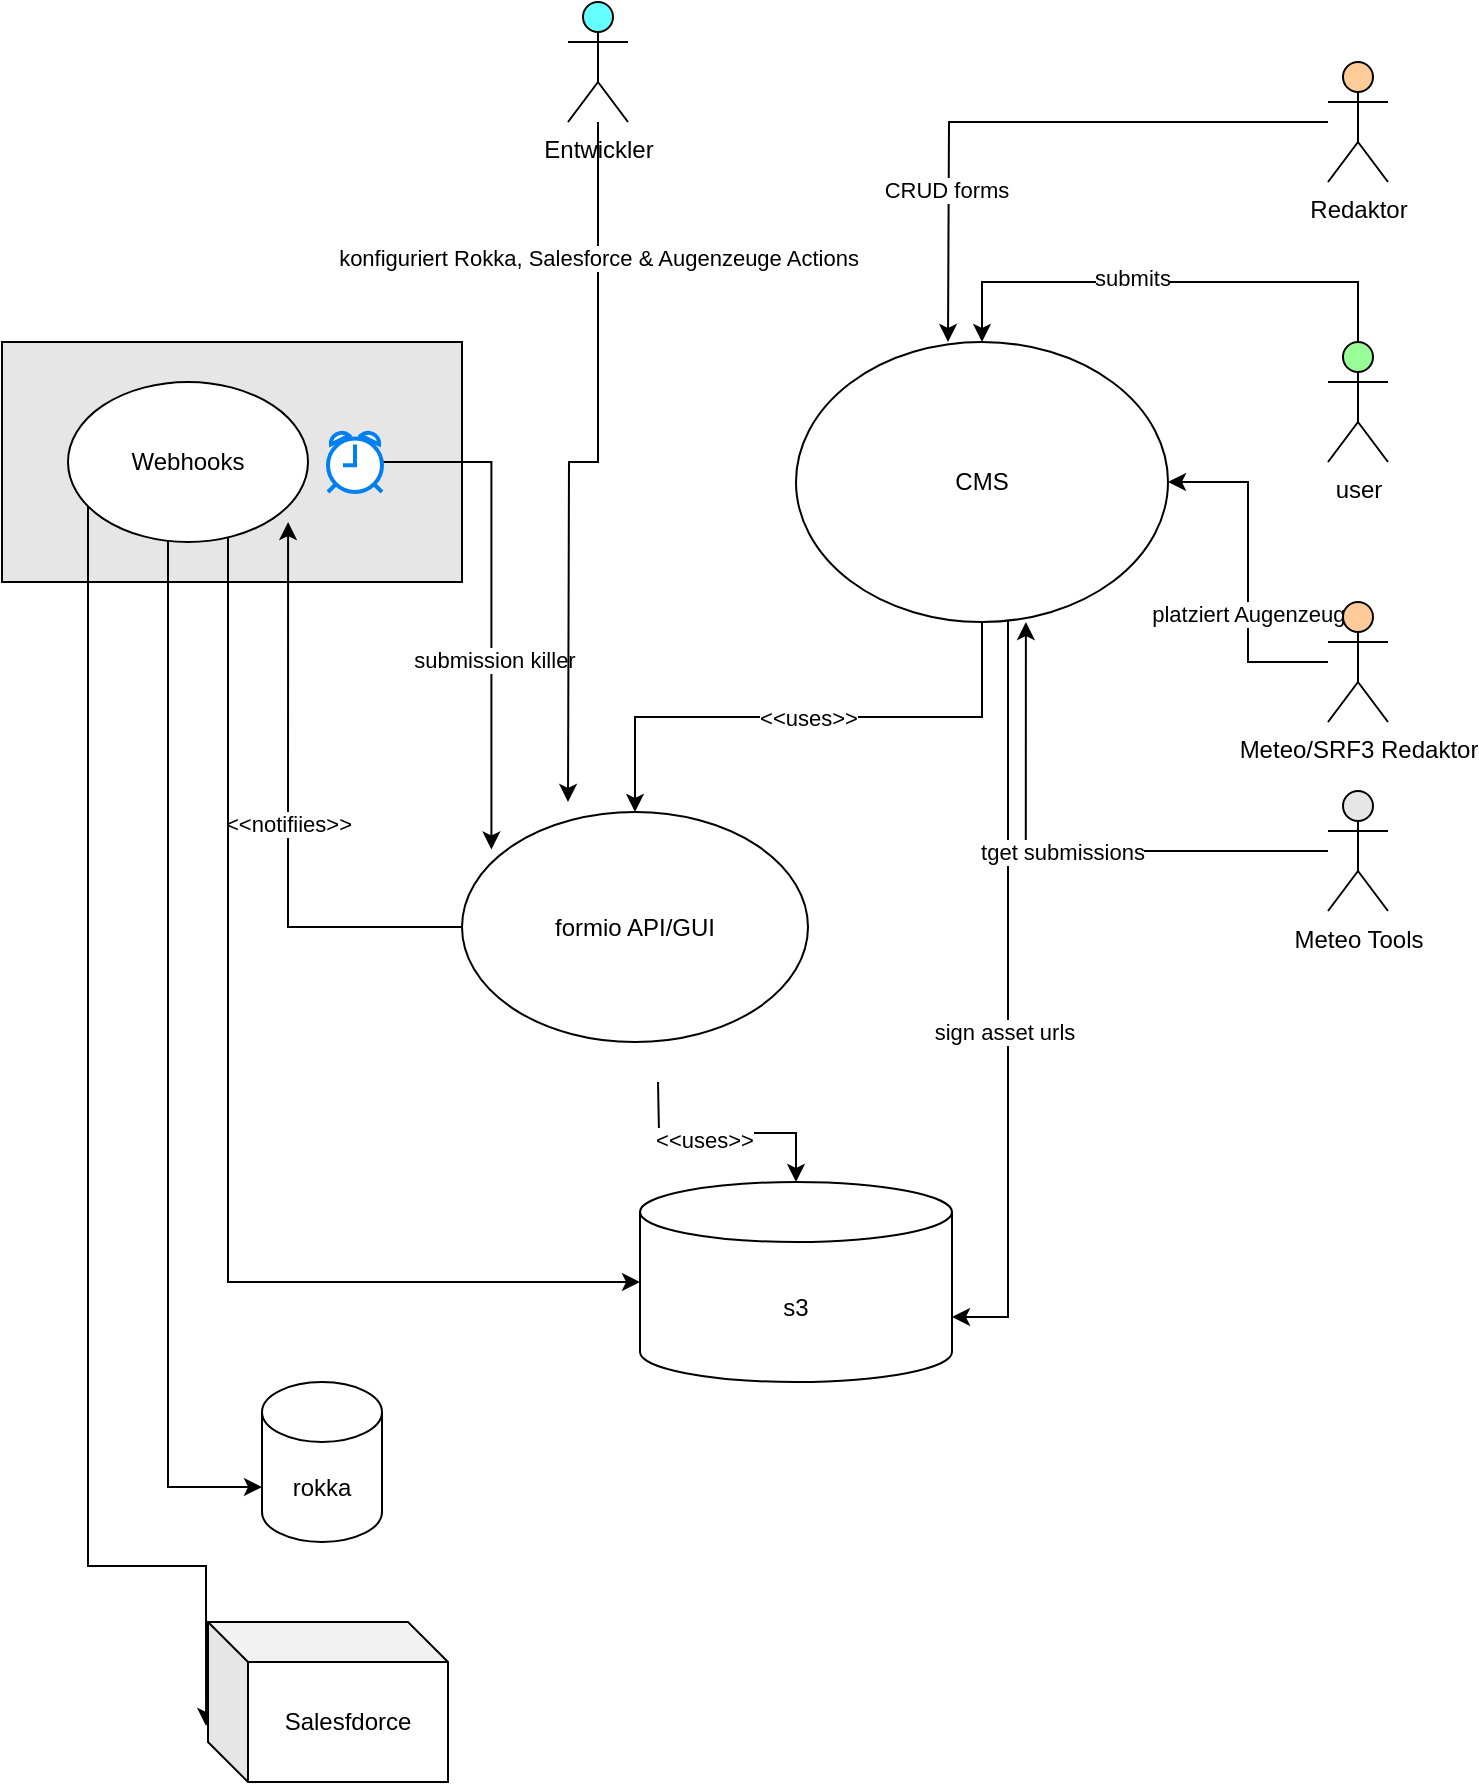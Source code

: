 <mxfile version="14.7.6" type="github">
  <diagram id="oveEx5jYTCpdjbijljNK" name="Page-1">
    <mxGraphModel dx="1298" dy="800" grid="1" gridSize="10" guides="1" tooltips="1" connect="1" arrows="1" fold="1" page="1" pageScale="1" pageWidth="827" pageHeight="1169" math="0" shadow="0">
      <root>
        <mxCell id="0" />
        <mxCell id="1" parent="0" />
        <mxCell id="r8Rm52CdiZclR8IaqUJ7-1" value="s3" style="shape=cylinder3;whiteSpace=wrap;html=1;boundedLbl=1;backgroundOutline=1;size=15;" vertex="1" parent="1">
          <mxGeometry x="336" y="720" width="156" height="100" as="geometry" />
        </mxCell>
        <mxCell id="r8Rm52CdiZclR8IaqUJ7-72" style="edgeStyle=orthogonalEdgeStyle;rounded=0;orthogonalLoop=1;jettySize=auto;html=1;" edge="1" parent="1" target="r8Rm52CdiZclR8IaqUJ7-1">
          <mxGeometry relative="1" as="geometry">
            <mxPoint x="345" y="670" as="sourcePoint" />
          </mxGeometry>
        </mxCell>
        <mxCell id="r8Rm52CdiZclR8IaqUJ7-73" value="&amp;lt;&amp;lt;uses&amp;gt;&amp;gt;" style="edgeLabel;html=1;align=center;verticalAlign=middle;resizable=0;points=[];" vertex="1" connectable="0" parent="r8Rm52CdiZclR8IaqUJ7-72">
          <mxGeometry x="-0.193" y="-3" relative="1" as="geometry">
            <mxPoint as="offset" />
          </mxGeometry>
        </mxCell>
        <mxCell id="r8Rm52CdiZclR8IaqUJ7-68" value="" style="rounded=0;whiteSpace=wrap;html=1;fillColor=#E6E6E6;" vertex="1" parent="1">
          <mxGeometry x="17" y="300" width="230" height="120" as="geometry" />
        </mxCell>
        <mxCell id="r8Rm52CdiZclR8IaqUJ7-18" value="&amp;lt;&amp;lt;uses&amp;gt;&amp;gt;" style="edgeStyle=orthogonalEdgeStyle;rounded=0;orthogonalLoop=1;jettySize=auto;html=1;entryX=0.5;entryY=0;entryDx=0;entryDy=0;" edge="1" parent="1" source="r8Rm52CdiZclR8IaqUJ7-2" target="r8Rm52CdiZclR8IaqUJ7-4">
          <mxGeometry relative="1" as="geometry" />
        </mxCell>
        <mxCell id="r8Rm52CdiZclR8IaqUJ7-79" style="edgeStyle=orthogonalEdgeStyle;rounded=0;orthogonalLoop=1;jettySize=auto;html=1;entryX=1;entryY=0;entryDx=0;entryDy=67.5;entryPerimeter=0;" edge="1" parent="1" source="r8Rm52CdiZclR8IaqUJ7-2" target="r8Rm52CdiZclR8IaqUJ7-1">
          <mxGeometry relative="1" as="geometry">
            <Array as="points">
              <mxPoint x="520" y="788" />
            </Array>
          </mxGeometry>
        </mxCell>
        <mxCell id="r8Rm52CdiZclR8IaqUJ7-80" value="sign asset urls" style="edgeLabel;html=1;align=center;verticalAlign=middle;resizable=0;points=[];" vertex="1" connectable="0" parent="r8Rm52CdiZclR8IaqUJ7-79">
          <mxGeometry x="0.093" y="-2" relative="1" as="geometry">
            <mxPoint as="offset" />
          </mxGeometry>
        </mxCell>
        <mxCell id="r8Rm52CdiZclR8IaqUJ7-2" value="CMS" style="ellipse;whiteSpace=wrap;html=1;" vertex="1" parent="1">
          <mxGeometry x="414" y="300" width="186" height="140" as="geometry" />
        </mxCell>
        <mxCell id="r8Rm52CdiZclR8IaqUJ7-7" style="edgeStyle=orthogonalEdgeStyle;rounded=0;orthogonalLoop=1;jettySize=auto;html=1;entryX=0.085;entryY=0.163;entryDx=0;entryDy=0;entryPerimeter=0;startArrow=none;" edge="1" parent="1" source="r8Rm52CdiZclR8IaqUJ7-25" target="r8Rm52CdiZclR8IaqUJ7-4">
          <mxGeometry relative="1" as="geometry">
            <mxPoint x="230" y="390" as="sourcePoint" />
          </mxGeometry>
        </mxCell>
        <mxCell id="r8Rm52CdiZclR8IaqUJ7-8" value="submission killer" style="edgeLabel;html=1;align=center;verticalAlign=middle;resizable=0;points=[];" vertex="1" connectable="0" parent="r8Rm52CdiZclR8IaqUJ7-7">
          <mxGeometry x="0.23" y="1" relative="1" as="geometry">
            <mxPoint as="offset" />
          </mxGeometry>
        </mxCell>
        <mxCell id="r8Rm52CdiZclR8IaqUJ7-37" style="edgeStyle=orthogonalEdgeStyle;rounded=0;orthogonalLoop=1;jettySize=auto;html=1;entryX=0;entryY=0;entryDx=0;entryDy=52.5;entryPerimeter=0;" edge="1" parent="1" source="r8Rm52CdiZclR8IaqUJ7-3" target="r8Rm52CdiZclR8IaqUJ7-36">
          <mxGeometry relative="1" as="geometry">
            <Array as="points">
              <mxPoint x="100" y="873" />
            </Array>
          </mxGeometry>
        </mxCell>
        <mxCell id="r8Rm52CdiZclR8IaqUJ7-40" style="edgeStyle=orthogonalEdgeStyle;rounded=0;orthogonalLoop=1;jettySize=auto;html=1;entryX=-0.008;entryY=0.65;entryDx=0;entryDy=0;entryPerimeter=0;" edge="1" parent="1" source="r8Rm52CdiZclR8IaqUJ7-3" target="r8Rm52CdiZclR8IaqUJ7-39">
          <mxGeometry relative="1" as="geometry">
            <Array as="points">
              <mxPoint x="60" y="400" />
              <mxPoint x="60" y="912" />
            </Array>
          </mxGeometry>
        </mxCell>
        <mxCell id="r8Rm52CdiZclR8IaqUJ7-3" value="Webhooks" style="ellipse;whiteSpace=wrap;html=1;" vertex="1" parent="1">
          <mxGeometry x="50" y="320" width="120" height="80" as="geometry" />
        </mxCell>
        <mxCell id="r8Rm52CdiZclR8IaqUJ7-9" style="edgeStyle=orthogonalEdgeStyle;rounded=0;orthogonalLoop=1;jettySize=auto;html=1;entryX=0.917;entryY=0.875;entryDx=0;entryDy=0;entryPerimeter=0;" edge="1" parent="1" source="r8Rm52CdiZclR8IaqUJ7-4" target="r8Rm52CdiZclR8IaqUJ7-3">
          <mxGeometry relative="1" as="geometry" />
        </mxCell>
        <mxCell id="r8Rm52CdiZclR8IaqUJ7-10" value="&amp;lt;&amp;lt;notifiies&amp;gt;&amp;gt;" style="edgeLabel;html=1;align=center;verticalAlign=middle;resizable=0;points=[];" vertex="1" connectable="0" parent="r8Rm52CdiZclR8IaqUJ7-9">
          <mxGeometry x="-0.038" relative="1" as="geometry">
            <mxPoint as="offset" />
          </mxGeometry>
        </mxCell>
        <mxCell id="r8Rm52CdiZclR8IaqUJ7-4" value="formio API/GUI" style="ellipse;whiteSpace=wrap;html=1;" vertex="1" parent="1">
          <mxGeometry x="247" y="535" width="173" height="115" as="geometry" />
        </mxCell>
        <mxCell id="r8Rm52CdiZclR8IaqUJ7-12" style="edgeStyle=orthogonalEdgeStyle;rounded=0;orthogonalLoop=1;jettySize=auto;html=1;" edge="1" parent="1" source="r8Rm52CdiZclR8IaqUJ7-11">
          <mxGeometry relative="1" as="geometry">
            <mxPoint x="490" y="300" as="targetPoint" />
          </mxGeometry>
        </mxCell>
        <mxCell id="r8Rm52CdiZclR8IaqUJ7-15" value="CRUD forms" style="edgeLabel;html=1;align=center;verticalAlign=middle;resizable=0;points=[];" vertex="1" connectable="0" parent="r8Rm52CdiZclR8IaqUJ7-12">
          <mxGeometry x="0.491" y="-2" relative="1" as="geometry">
            <mxPoint as="offset" />
          </mxGeometry>
        </mxCell>
        <mxCell id="r8Rm52CdiZclR8IaqUJ7-11" value="Redaktor" style="shape=umlActor;verticalLabelPosition=bottom;verticalAlign=top;html=1;outlineConnect=0;fillColor=#FFCC99;" vertex="1" parent="1">
          <mxGeometry x="680" y="160" width="30" height="60" as="geometry" />
        </mxCell>
        <mxCell id="r8Rm52CdiZclR8IaqUJ7-62" style="edgeStyle=orthogonalEdgeStyle;rounded=0;orthogonalLoop=1;jettySize=auto;html=1;entryX=0.5;entryY=0;entryDx=0;entryDy=0;" edge="1" parent="1" source="r8Rm52CdiZclR8IaqUJ7-13" target="r8Rm52CdiZclR8IaqUJ7-2">
          <mxGeometry relative="1" as="geometry">
            <Array as="points">
              <mxPoint x="695" y="270" />
              <mxPoint x="507" y="270" />
            </Array>
          </mxGeometry>
        </mxCell>
        <mxCell id="r8Rm52CdiZclR8IaqUJ7-66" value="submits" style="edgeLabel;html=1;align=center;verticalAlign=middle;resizable=0;points=[];" vertex="1" connectable="0" parent="r8Rm52CdiZclR8IaqUJ7-62">
          <mxGeometry x="0.158" y="-2" relative="1" as="geometry">
            <mxPoint as="offset" />
          </mxGeometry>
        </mxCell>
        <mxCell id="r8Rm52CdiZclR8IaqUJ7-13" value="user" style="shape=umlActor;verticalLabelPosition=bottom;verticalAlign=top;html=1;outlineConnect=0;fillColor=#99FF99;" vertex="1" parent="1">
          <mxGeometry x="680" y="300" width="30" height="60" as="geometry" />
        </mxCell>
        <mxCell id="r8Rm52CdiZclR8IaqUJ7-71" style="edgeStyle=orthogonalEdgeStyle;rounded=0;orthogonalLoop=1;jettySize=auto;html=1;entryX=0;entryY=0.5;entryDx=0;entryDy=0;entryPerimeter=0;" edge="1" parent="1" source="r8Rm52CdiZclR8IaqUJ7-3" target="r8Rm52CdiZclR8IaqUJ7-1">
          <mxGeometry relative="1" as="geometry">
            <Array as="points">
              <mxPoint x="130" y="770" />
            </Array>
          </mxGeometry>
        </mxCell>
        <mxCell id="r8Rm52CdiZclR8IaqUJ7-25" value="" style="html=1;verticalLabelPosition=bottom;align=center;labelBackgroundColor=#ffffff;verticalAlign=top;strokeWidth=2;strokeColor=#0080F0;shadow=0;dashed=0;shape=mxgraph.ios7.icons.alarm_clock;" vertex="1" parent="1">
          <mxGeometry x="180" y="345" width="27" height="30" as="geometry" />
        </mxCell>
        <mxCell id="r8Rm52CdiZclR8IaqUJ7-36" value="rokka" style="shape=cylinder3;whiteSpace=wrap;html=1;boundedLbl=1;backgroundOutline=1;size=15;" vertex="1" parent="1">
          <mxGeometry x="147" y="820" width="60" height="80" as="geometry" />
        </mxCell>
        <mxCell id="r8Rm52CdiZclR8IaqUJ7-39" value="Salesfdorce" style="shape=cube;whiteSpace=wrap;html=1;boundedLbl=1;backgroundOutline=1;darkOpacity=0.05;darkOpacity2=0.1;" vertex="1" parent="1">
          <mxGeometry x="120" y="940" width="120" height="80" as="geometry" />
        </mxCell>
        <mxCell id="r8Rm52CdiZclR8IaqUJ7-44" style="edgeStyle=orthogonalEdgeStyle;rounded=0;orthogonalLoop=1;jettySize=auto;html=1;entryX=1;entryY=0.5;entryDx=0;entryDy=0;" edge="1" parent="1" source="r8Rm52CdiZclR8IaqUJ7-41" target="r8Rm52CdiZclR8IaqUJ7-2">
          <mxGeometry relative="1" as="geometry" />
        </mxCell>
        <mxCell id="r8Rm52CdiZclR8IaqUJ7-45" value="platziert Augenzeuge" style="edgeLabel;html=1;align=center;verticalAlign=middle;resizable=0;points=[];" vertex="1" connectable="0" parent="r8Rm52CdiZclR8IaqUJ7-44">
          <mxGeometry x="-0.245" y="-3" relative="1" as="geometry">
            <mxPoint as="offset" />
          </mxGeometry>
        </mxCell>
        <mxCell id="r8Rm52CdiZclR8IaqUJ7-41" value="Meteo/SRF3 Redaktor" style="shape=umlActor;verticalLabelPosition=bottom;verticalAlign=top;html=1;outlineConnect=0;fillColor=#FFCC99;" vertex="1" parent="1">
          <mxGeometry x="680" y="430" width="30" height="60" as="geometry" />
        </mxCell>
        <mxCell id="r8Rm52CdiZclR8IaqUJ7-78" value="tget submissions" style="edgeStyle=orthogonalEdgeStyle;rounded=0;orthogonalLoop=1;jettySize=auto;html=1;entryX=0.618;entryY=1;entryDx=0;entryDy=0;entryPerimeter=0;" edge="1" parent="1" source="r8Rm52CdiZclR8IaqUJ7-46" target="r8Rm52CdiZclR8IaqUJ7-2">
          <mxGeometry relative="1" as="geometry" />
        </mxCell>
        <mxCell id="r8Rm52CdiZclR8IaqUJ7-46" value="Meteo Tools" style="shape=umlActor;verticalLabelPosition=bottom;verticalAlign=top;html=1;outlineConnect=0;fillColor=#E6E6E6;" vertex="1" parent="1">
          <mxGeometry x="680" y="524.5" width="30" height="60" as="geometry" />
        </mxCell>
        <mxCell id="r8Rm52CdiZclR8IaqUJ7-60" style="edgeStyle=orthogonalEdgeStyle;rounded=0;orthogonalLoop=1;jettySize=auto;html=1;" edge="1" parent="1" source="r8Rm52CdiZclR8IaqUJ7-53">
          <mxGeometry relative="1" as="geometry">
            <mxPoint x="300" y="530" as="targetPoint" />
          </mxGeometry>
        </mxCell>
        <mxCell id="r8Rm52CdiZclR8IaqUJ7-61" value="konfiguriert Rokka, Salesforce &amp;amp; Augenzeuge Actions" style="edgeLabel;html=1;align=center;verticalAlign=middle;resizable=0;points=[];" vertex="1" connectable="0" parent="r8Rm52CdiZclR8IaqUJ7-60">
          <mxGeometry x="-0.62" relative="1" as="geometry">
            <mxPoint as="offset" />
          </mxGeometry>
        </mxCell>
        <mxCell id="r8Rm52CdiZclR8IaqUJ7-53" value="Entwickler" style="shape=umlActor;verticalLabelPosition=bottom;verticalAlign=top;html=1;outlineConnect=0;fillColor=#66FFFF;" vertex="1" parent="1">
          <mxGeometry x="300" y="130" width="30" height="60" as="geometry" />
        </mxCell>
      </root>
    </mxGraphModel>
  </diagram>
</mxfile>
